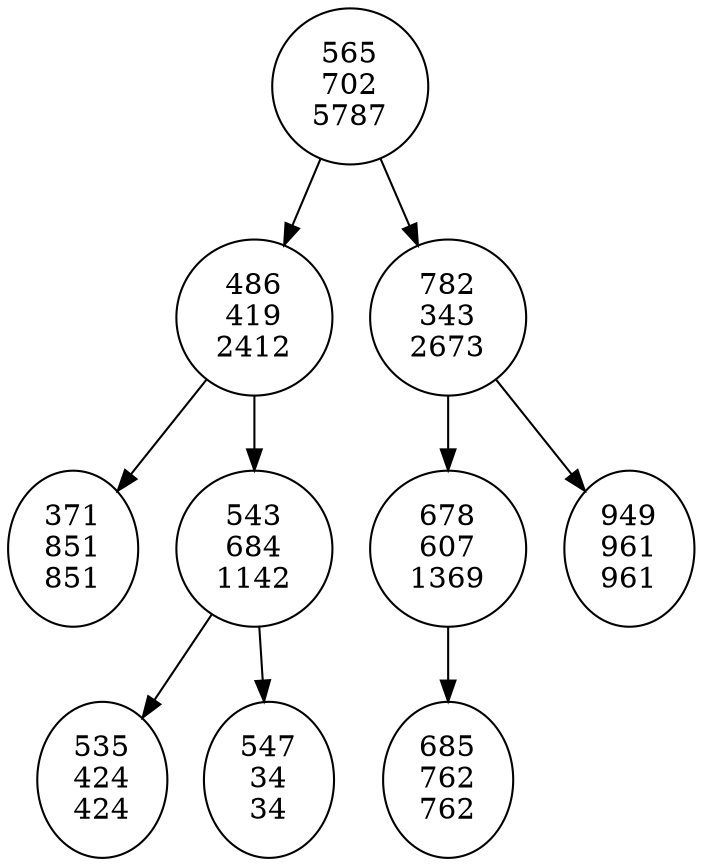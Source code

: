 digraph {
"565\n702\n5787" -> "486\n419\n2412";
"486\n419\n2412" -> "371\n851\n851";
"486\n419\n2412" -> "543\n684\n1142";
"543\n684\n1142" -> "535\n424\n424";
"543\n684\n1142" -> "547\n34\n34";
"565\n702\n5787" -> "782\n343\n2673";
"782\n343\n2673" -> "678\n607\n1369";
"678\n607\n1369" -> "685\n762\n762";
"782\n343\n2673" -> "949\n961\n961";
}